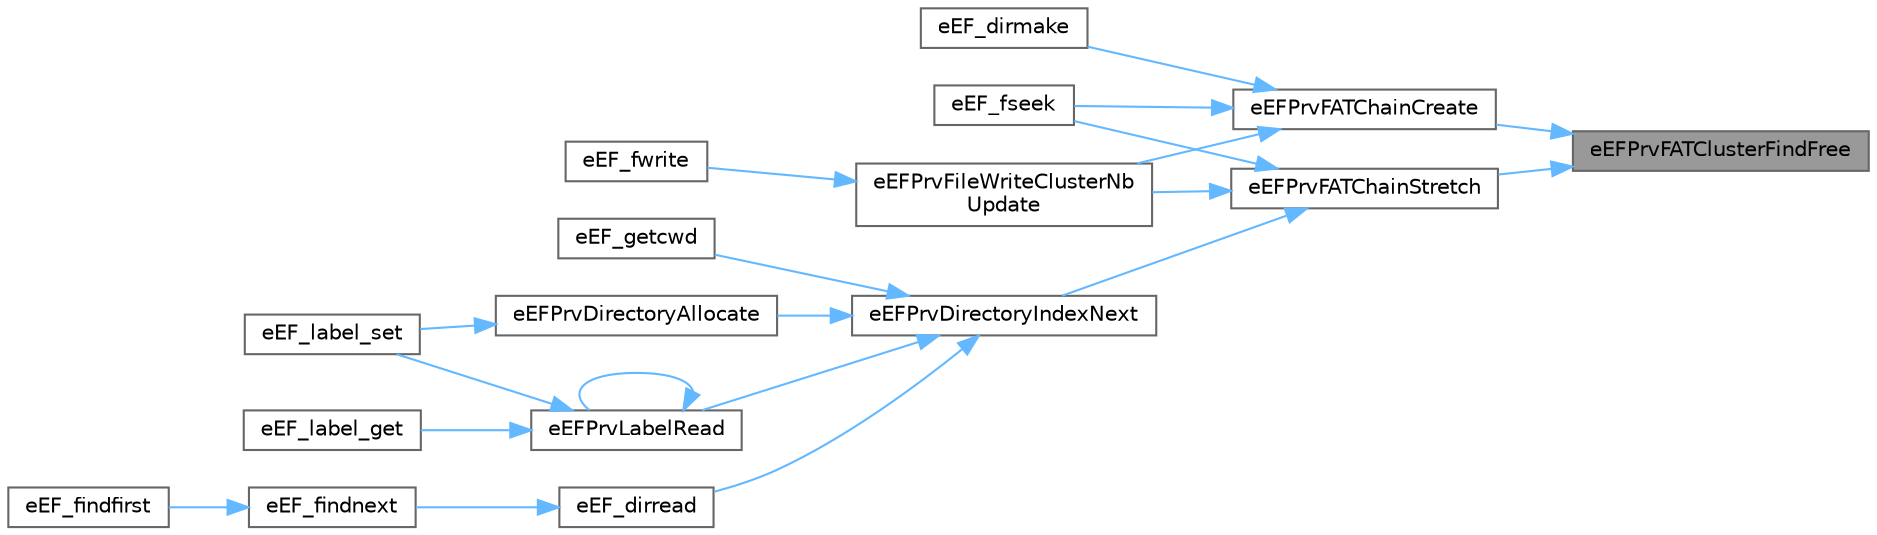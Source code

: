 digraph "eEFPrvFATClusterFindFree"
{
 // LATEX_PDF_SIZE
  bgcolor="transparent";
  edge [fontname=Helvetica,fontsize=10,labelfontname=Helvetica,labelfontsize=10];
  node [fontname=Helvetica,fontsize=10,shape=box,height=0.2,width=0.4];
  rankdir="RL";
  Node1 [id="Node000001",label="eEFPrvFATClusterFindFree",height=0.2,width=0.4,color="gray40", fillcolor="grey60", style="filled", fontcolor="black",tooltip="FAT access - Find a free cluster."];
  Node1 -> Node2 [id="edge1_Node000001_Node000002",dir="back",color="steelblue1",style="solid",tooltip=" "];
  Node2 [id="Node000002",label="eEFPrvFATChainCreate",height=0.2,width=0.4,color="grey40", fillcolor="white", style="filled",URL="$ef__prv__fat_8c.html#a6361e8245cb3dcc575783f285ca8a62a",tooltip="FAT handling - Create a new chain."];
  Node2 -> Node3 [id="edge2_Node000002_Node000003",dir="back",color="steelblue1",style="solid",tooltip=" "];
  Node3 [id="Node000003",label="eEF_dirmake",height=0.2,width=0.4,color="grey40", fillcolor="white", style="filled",URL="$ef__dirmake_8c.html#ab556a94bd3323965dc0e82a59694e42c",tooltip="Create a Directory."];
  Node2 -> Node4 [id="edge3_Node000002_Node000004",dir="back",color="steelblue1",style="solid",tooltip=" "];
  Node4 [id="Node000004",label="eEF_fseek",height=0.2,width=0.4,color="grey40", fillcolor="white", style="filled",URL="$ef__fseek__old_8c.html#a5e7928437d0ea2008e3eaf7a1272baf7",tooltip="Seek File Read/Write Pointer."];
  Node2 -> Node5 [id="edge4_Node000002_Node000005",dir="back",color="steelblue1",style="solid",tooltip=" "];
  Node5 [id="Node000005",label="eEFPrvFileWriteClusterNb\lUpdate",height=0.2,width=0.4,color="grey40", fillcolor="white", style="filled",URL="$ef__fwrite_8c.html#a3893b124f8e61229a09e55e5bb136145",tooltip="Update the file structure cluster number for next write access (on cluster crossing)"];
  Node5 -> Node6 [id="edge5_Node000005_Node000006",dir="back",color="steelblue1",style="solid",tooltip=" "];
  Node6 [id="Node000006",label="eEF_fwrite",height=0.2,width=0.4,color="grey40", fillcolor="white", style="filled",URL="$ef__fwrite_8c.html#a9bd009ef86041462b3895ae727973726",tooltip="Write File."];
  Node1 -> Node7 [id="edge6_Node000001_Node000007",dir="back",color="steelblue1",style="solid",tooltip=" "];
  Node7 [id="Node000007",label="eEFPrvFATChainStretch",height=0.2,width=0.4,color="grey40", fillcolor="white", style="filled",URL="$ef__prv__fat_8c.html#aff7c2f11955733c2ab15640eb36887af",tooltip="FAT handling - Crawl or Stretch a chain."];
  Node7 -> Node4 [id="edge7_Node000007_Node000004",dir="back",color="steelblue1",style="solid",tooltip=" "];
  Node7 -> Node8 [id="edge8_Node000007_Node000008",dir="back",color="steelblue1",style="solid",tooltip=" "];
  Node8 [id="Node000008",label="eEFPrvDirectoryIndexNext",height=0.2,width=0.4,color="grey40", fillcolor="white", style="filled",URL="$ef__prv__directory_8c.html#a32f4e5eef49957f55f23d309b7756ad2",tooltip="Directory handling - Move directory table index next, Do not stretch table."];
  Node8 -> Node9 [id="edge9_Node000008_Node000009",dir="back",color="steelblue1",style="solid",tooltip=" "];
  Node9 [id="Node000009",label="eEF_dirread",height=0.2,width=0.4,color="grey40", fillcolor="white", style="filled",URL="$ef__dirread_8c.html#a6ab1e7b87596e40f8e28053c7e3547b4",tooltip="Read Directory Entries in Sequence."];
  Node9 -> Node10 [id="edge10_Node000009_Node000010",dir="back",color="steelblue1",style="solid",tooltip=" "];
  Node10 [id="Node000010",label="eEF_findnext",height=0.2,width=0.4,color="grey40", fillcolor="white", style="filled",URL="$ef__findnext_8c.html#a41d1f19cc47216c90cf54581e6cddbf8",tooltip="Find Next File."];
  Node10 -> Node11 [id="edge11_Node000010_Node000011",dir="back",color="steelblue1",style="solid",tooltip=" "];
  Node11 [id="Node000011",label="eEF_findfirst",height=0.2,width=0.4,color="grey40", fillcolor="white", style="filled",URL="$ef__findfirst_8c.html#a7aceb1307887217f205b94f9c00872ed",tooltip="Find First File."];
  Node8 -> Node12 [id="edge12_Node000008_Node000012",dir="back",color="steelblue1",style="solid",tooltip=" "];
  Node12 [id="Node000012",label="eEF_getcwd",height=0.2,width=0.4,color="grey40", fillcolor="white", style="filled",URL="$ef__getcwd_8c.html#a5100b2195b9a2c2000eb149671b40d4b",tooltip="Change Current Directory or Current Drive, Get Current Directory."];
  Node8 -> Node13 [id="edge13_Node000008_Node000013",dir="back",color="steelblue1",style="solid",tooltip=" "];
  Node13 [id="Node000013",label="eEFPrvDirectoryAllocate",height=0.2,width=0.4,color="grey40", fillcolor="white", style="filled",URL="$ef__prv__directory_8c.html#af3501080ebaaf80e0c31475115714586",tooltip="Directory handling - Reserve a block of directory entries."];
  Node13 -> Node14 [id="edge14_Node000013_Node000014",dir="back",color="steelblue1",style="solid",tooltip=" "];
  Node14 [id="Node000014",label="eEF_label_set",height=0.2,width=0.4,color="grey40", fillcolor="white", style="filled",URL="$ef__label__set_8c.html#a856cac9d6edece47116c434a8ddbca24",tooltip="Set Volume Label."];
  Node8 -> Node15 [id="edge15_Node000008_Node000015",dir="back",color="steelblue1",style="solid",tooltip=" "];
  Node15 [id="Node000015",label="eEFPrvLabelRead",height=0.2,width=0.4,color="grey40", fillcolor="white", style="filled",URL="$ef__prv__dir__label_8c.html#a4354517543410445d4ac62f4492cef98",tooltip="Read an object from the directory."];
  Node15 -> Node16 [id="edge16_Node000015_Node000016",dir="back",color="steelblue1",style="solid",tooltip=" "];
  Node16 [id="Node000016",label="eEF_label_get",height=0.2,width=0.4,color="grey40", fillcolor="white", style="filled",URL="$ef__label__get_8c.html#aa7aec85efde79b200254b90d0cbb5eba",tooltip="Get Volume Label."];
  Node15 -> Node14 [id="edge17_Node000015_Node000014",dir="back",color="steelblue1",style="solid",tooltip=" "];
  Node15 -> Node15 [id="edge18_Node000015_Node000015",dir="back",color="steelblue1",style="solid",tooltip=" "];
  Node7 -> Node5 [id="edge19_Node000007_Node000005",dir="back",color="steelblue1",style="solid",tooltip=" "];
}
